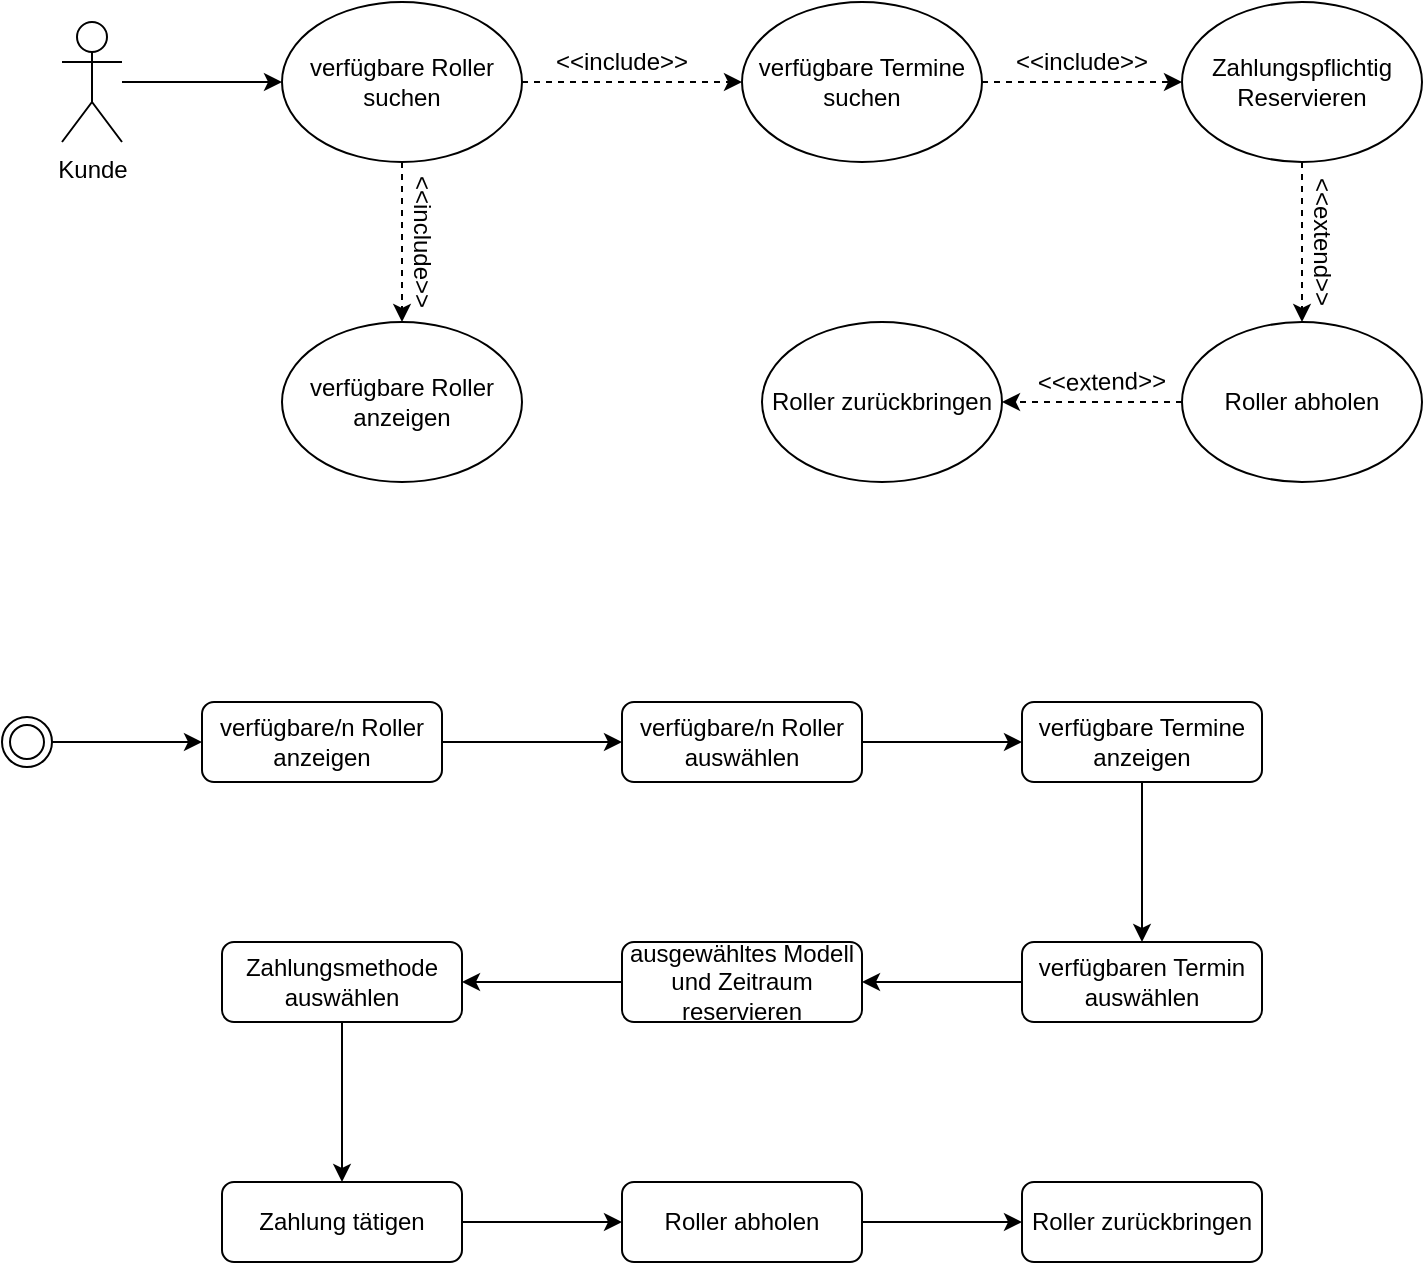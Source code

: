 <mxfile version="13.1.14" type="device"><diagram id="7vUEwWRlxhftmI-radn_" name="Page-1"><mxGraphModel dx="1422" dy="723" grid="1" gridSize="10" guides="1" tooltips="1" connect="1" arrows="1" fold="1" page="1" pageScale="1" pageWidth="827" pageHeight="1169" math="0" shadow="0"><root><mxCell id="0"/><mxCell id="1" parent="0"/><mxCell id="jPogYfBgfwPbfDIOvwHo-1" value="Kunde" style="shape=umlActor;verticalLabelPosition=bottom;labelBackgroundColor=#ffffff;verticalAlign=top;html=1;outlineConnect=0;" vertex="1" parent="1"><mxGeometry x="40" y="60" width="30" height="60" as="geometry"/></mxCell><mxCell id="jPogYfBgfwPbfDIOvwHo-7" value="" style="edgeStyle=orthogonalEdgeStyle;rounded=0;orthogonalLoop=1;jettySize=auto;html=1;dashed=1;" edge="1" parent="1" source="jPogYfBgfwPbfDIOvwHo-3" target="jPogYfBgfwPbfDIOvwHo-6"><mxGeometry relative="1" as="geometry"/></mxCell><mxCell id="jPogYfBgfwPbfDIOvwHo-3" value="verfügbare Roller suchen" style="ellipse;whiteSpace=wrap;html=1;" vertex="1" parent="1"><mxGeometry x="150" y="50" width="120" height="80" as="geometry"/></mxCell><mxCell id="jPogYfBgfwPbfDIOvwHo-9" value="" style="edgeStyle=orthogonalEdgeStyle;rounded=0;orthogonalLoop=1;jettySize=auto;html=1;dashed=1;" edge="1" parent="1" source="jPogYfBgfwPbfDIOvwHo-6" target="jPogYfBgfwPbfDIOvwHo-8"><mxGeometry relative="1" as="geometry"/></mxCell><mxCell id="jPogYfBgfwPbfDIOvwHo-6" value="verfügbare Termine suchen" style="ellipse;whiteSpace=wrap;html=1;" vertex="1" parent="1"><mxGeometry x="380" y="50" width="120" height="80" as="geometry"/></mxCell><mxCell id="jPogYfBgfwPbfDIOvwHo-14" value="verfügbare Roller anzeigen" style="ellipse;whiteSpace=wrap;html=1;" vertex="1" parent="1"><mxGeometry x="150" y="210" width="120" height="80" as="geometry"/></mxCell><mxCell id="jPogYfBgfwPbfDIOvwHo-11" value="" style="edgeStyle=orthogonalEdgeStyle;rounded=0;orthogonalLoop=1;jettySize=auto;html=1;dashed=1;" edge="1" parent="1" source="jPogYfBgfwPbfDIOvwHo-8" target="jPogYfBgfwPbfDIOvwHo-10"><mxGeometry relative="1" as="geometry"/></mxCell><mxCell id="jPogYfBgfwPbfDIOvwHo-8" value="Zahlungspflichtig Reservieren" style="ellipse;whiteSpace=wrap;html=1;" vertex="1" parent="1"><mxGeometry x="600" y="50" width="120" height="80" as="geometry"/></mxCell><mxCell id="jPogYfBgfwPbfDIOvwHo-18" value="" style="edgeStyle=orthogonalEdgeStyle;rounded=0;orthogonalLoop=1;jettySize=auto;html=1;dashed=1;" edge="1" parent="1" source="jPogYfBgfwPbfDIOvwHo-10" target="jPogYfBgfwPbfDIOvwHo-17"><mxGeometry relative="1" as="geometry"/></mxCell><mxCell id="jPogYfBgfwPbfDIOvwHo-10" value="Roller abholen" style="ellipse;whiteSpace=wrap;html=1;" vertex="1" parent="1"><mxGeometry x="600" y="210" width="120" height="80" as="geometry"/></mxCell><mxCell id="jPogYfBgfwPbfDIOvwHo-17" value="Roller zurückbringen" style="ellipse;whiteSpace=wrap;html=1;" vertex="1" parent="1"><mxGeometry x="390" y="210" width="120" height="80" as="geometry"/></mxCell><mxCell id="jPogYfBgfwPbfDIOvwHo-4" value="" style="endArrow=classic;html=1;entryX=0;entryY=0.5;entryDx=0;entryDy=0;" edge="1" parent="1" source="jPogYfBgfwPbfDIOvwHo-1" target="jPogYfBgfwPbfDIOvwHo-3"><mxGeometry width="50" height="50" relative="1" as="geometry"><mxPoint x="70" y="140" as="sourcePoint"/><mxPoint x="140.711" y="90" as="targetPoint"/></mxGeometry></mxCell><mxCell id="jPogYfBgfwPbfDIOvwHo-12" value="verfügbare/n Roller anzeigen" style="rounded=1;whiteSpace=wrap;html=1;" vertex="1" parent="1"><mxGeometry x="110" y="400" width="120" height="40" as="geometry"/></mxCell><mxCell id="jPogYfBgfwPbfDIOvwHo-31" value="" style="edgeStyle=orthogonalEdgeStyle;rounded=0;orthogonalLoop=1;jettySize=auto;html=1;" edge="1" parent="1" source="jPogYfBgfwPbfDIOvwHo-13" target="jPogYfBgfwPbfDIOvwHo-30"><mxGeometry relative="1" as="geometry"/></mxCell><mxCell id="jPogYfBgfwPbfDIOvwHo-13" value="verfügbare/n Roller auswählen" style="rounded=1;whiteSpace=wrap;html=1;" vertex="1" parent="1"><mxGeometry x="320" y="400" width="120" height="40" as="geometry"/></mxCell><mxCell id="jPogYfBgfwPbfDIOvwHo-33" value="" style="edgeStyle=orthogonalEdgeStyle;rounded=0;orthogonalLoop=1;jettySize=auto;html=1;" edge="1" parent="1" source="jPogYfBgfwPbfDIOvwHo-30" target="jPogYfBgfwPbfDIOvwHo-32"><mxGeometry relative="1" as="geometry"/></mxCell><mxCell id="jPogYfBgfwPbfDIOvwHo-30" value="verfügbare Termine anzeigen" style="rounded=1;whiteSpace=wrap;html=1;" vertex="1" parent="1"><mxGeometry x="520" y="400" width="120" height="40" as="geometry"/></mxCell><mxCell id="jPogYfBgfwPbfDIOvwHo-35" value="" style="edgeStyle=orthogonalEdgeStyle;rounded=0;orthogonalLoop=1;jettySize=auto;html=1;" edge="1" parent="1" source="jPogYfBgfwPbfDIOvwHo-32" target="jPogYfBgfwPbfDIOvwHo-34"><mxGeometry relative="1" as="geometry"/></mxCell><mxCell id="jPogYfBgfwPbfDIOvwHo-32" value="verfügbaren Termin auswählen" style="rounded=1;whiteSpace=wrap;html=1;" vertex="1" parent="1"><mxGeometry x="520" y="520" width="120" height="40" as="geometry"/></mxCell><mxCell id="jPogYfBgfwPbfDIOvwHo-37" value="" style="edgeStyle=orthogonalEdgeStyle;rounded=0;orthogonalLoop=1;jettySize=auto;html=1;" edge="1" parent="1" source="jPogYfBgfwPbfDIOvwHo-34" target="jPogYfBgfwPbfDIOvwHo-36"><mxGeometry relative="1" as="geometry"/></mxCell><mxCell id="jPogYfBgfwPbfDIOvwHo-34" value="ausgewähltes Modell und Zeitraum reservieren" style="rounded=1;whiteSpace=wrap;html=1;" vertex="1" parent="1"><mxGeometry x="320" y="520" width="120" height="40" as="geometry"/></mxCell><mxCell id="jPogYfBgfwPbfDIOvwHo-39" value="" style="edgeStyle=orthogonalEdgeStyle;rounded=0;orthogonalLoop=1;jettySize=auto;html=1;" edge="1" parent="1" source="jPogYfBgfwPbfDIOvwHo-36" target="jPogYfBgfwPbfDIOvwHo-38"><mxGeometry relative="1" as="geometry"/></mxCell><mxCell id="jPogYfBgfwPbfDIOvwHo-36" value="Zahlungsmethode auswählen" style="rounded=1;whiteSpace=wrap;html=1;" vertex="1" parent="1"><mxGeometry x="120" y="520" width="120" height="40" as="geometry"/></mxCell><mxCell id="jPogYfBgfwPbfDIOvwHo-41" value="" style="edgeStyle=orthogonalEdgeStyle;rounded=0;orthogonalLoop=1;jettySize=auto;html=1;" edge="1" parent="1" source="jPogYfBgfwPbfDIOvwHo-38" target="jPogYfBgfwPbfDIOvwHo-40"><mxGeometry relative="1" as="geometry"/></mxCell><mxCell id="jPogYfBgfwPbfDIOvwHo-38" value="Zahlung tätigen" style="rounded=1;whiteSpace=wrap;html=1;" vertex="1" parent="1"><mxGeometry x="120" y="640" width="120" height="40" as="geometry"/></mxCell><mxCell id="jPogYfBgfwPbfDIOvwHo-43" value="" style="edgeStyle=orthogonalEdgeStyle;rounded=0;orthogonalLoop=1;jettySize=auto;html=1;" edge="1" parent="1" source="jPogYfBgfwPbfDIOvwHo-40" target="jPogYfBgfwPbfDIOvwHo-42"><mxGeometry relative="1" as="geometry"/></mxCell><mxCell id="jPogYfBgfwPbfDIOvwHo-40" value="Roller abholen" style="rounded=1;whiteSpace=wrap;html=1;" vertex="1" parent="1"><mxGeometry x="320" y="640" width="120" height="40" as="geometry"/></mxCell><mxCell id="jPogYfBgfwPbfDIOvwHo-42" value="Roller zurückbringen" style="rounded=1;whiteSpace=wrap;html=1;" vertex="1" parent="1"><mxGeometry x="520" y="640" width="120" height="40" as="geometry"/></mxCell><mxCell id="jPogYfBgfwPbfDIOvwHo-19" value="&amp;lt;&amp;lt;include&amp;gt;&amp;gt;" style="text;html=1;strokeColor=none;fillColor=none;align=center;verticalAlign=middle;whiteSpace=wrap;rounded=0;" vertex="1" parent="1"><mxGeometry x="300" y="70" width="40" height="20" as="geometry"/></mxCell><mxCell id="jPogYfBgfwPbfDIOvwHo-20" value="&amp;lt;&amp;lt;include&amp;gt;&amp;gt;" style="text;html=1;strokeColor=none;fillColor=none;align=center;verticalAlign=middle;whiteSpace=wrap;rounded=0;" vertex="1" parent="1"><mxGeometry x="530" y="70" width="40" height="20" as="geometry"/></mxCell><mxCell id="jPogYfBgfwPbfDIOvwHo-21" value="&amp;lt;&amp;lt;include&amp;gt;&amp;gt;" style="text;html=1;strokeColor=none;fillColor=none;align=center;verticalAlign=middle;whiteSpace=wrap;rounded=0;rotation=90;" vertex="1" parent="1"><mxGeometry x="200" y="160" width="40" height="20" as="geometry"/></mxCell><mxCell id="jPogYfBgfwPbfDIOvwHo-22" value="&amp;lt;&amp;lt;extend&amp;gt;&amp;gt;" style="text;html=1;strokeColor=none;fillColor=none;align=center;verticalAlign=middle;whiteSpace=wrap;rounded=0;rotation=90;" vertex="1" parent="1"><mxGeometry x="650" y="160" width="40" height="20" as="geometry"/></mxCell><mxCell id="jPogYfBgfwPbfDIOvwHo-23" value="&amp;lt;&amp;lt;extend&amp;gt;&amp;gt;" style="text;html=1;strokeColor=none;fillColor=none;align=center;verticalAlign=middle;whiteSpace=wrap;rounded=0;rotation=-1;" vertex="1" parent="1"><mxGeometry x="540" y="230" width="40" height="20" as="geometry"/></mxCell><mxCell id="jPogYfBgfwPbfDIOvwHo-24" value="" style="endArrow=classic;html=1;entryX=0.5;entryY=0;entryDx=0;entryDy=0;dashed=1;" edge="1" parent="1" source="jPogYfBgfwPbfDIOvwHo-3" target="jPogYfBgfwPbfDIOvwHo-14"><mxGeometry width="50" height="50" relative="1" as="geometry"><mxPoint x="210" y="180" as="sourcePoint"/><mxPoint x="240" y="190" as="targetPoint"/></mxGeometry></mxCell><mxCell id="jPogYfBgfwPbfDIOvwHo-26" value="" style="ellipse;shape=doubleEllipse;whiteSpace=wrap;html=1;aspect=fixed;" vertex="1" parent="1"><mxGeometry x="10" y="407.5" width="25" height="25" as="geometry"/></mxCell><mxCell id="jPogYfBgfwPbfDIOvwHo-28" value="" style="endArrow=classic;html=1;entryX=0;entryY=0.5;entryDx=0;entryDy=0;" edge="1" parent="1" source="jPogYfBgfwPbfDIOvwHo-26" target="jPogYfBgfwPbfDIOvwHo-12"><mxGeometry width="50" height="50" relative="1" as="geometry"><mxPoint x="35" y="470" as="sourcePoint"/><mxPoint x="105.711" y="420" as="targetPoint"/></mxGeometry></mxCell><mxCell id="jPogYfBgfwPbfDIOvwHo-29" value="" style="endArrow=classic;html=1;entryX=0;entryY=0.5;entryDx=0;entryDy=0;" edge="1" parent="1" source="jPogYfBgfwPbfDIOvwHo-12" target="jPogYfBgfwPbfDIOvwHo-13"><mxGeometry width="50" height="50" relative="1" as="geometry"><mxPoint x="230" y="470" as="sourcePoint"/><mxPoint x="300.711" y="420" as="targetPoint"/></mxGeometry></mxCell></root></mxGraphModel></diagram></mxfile>